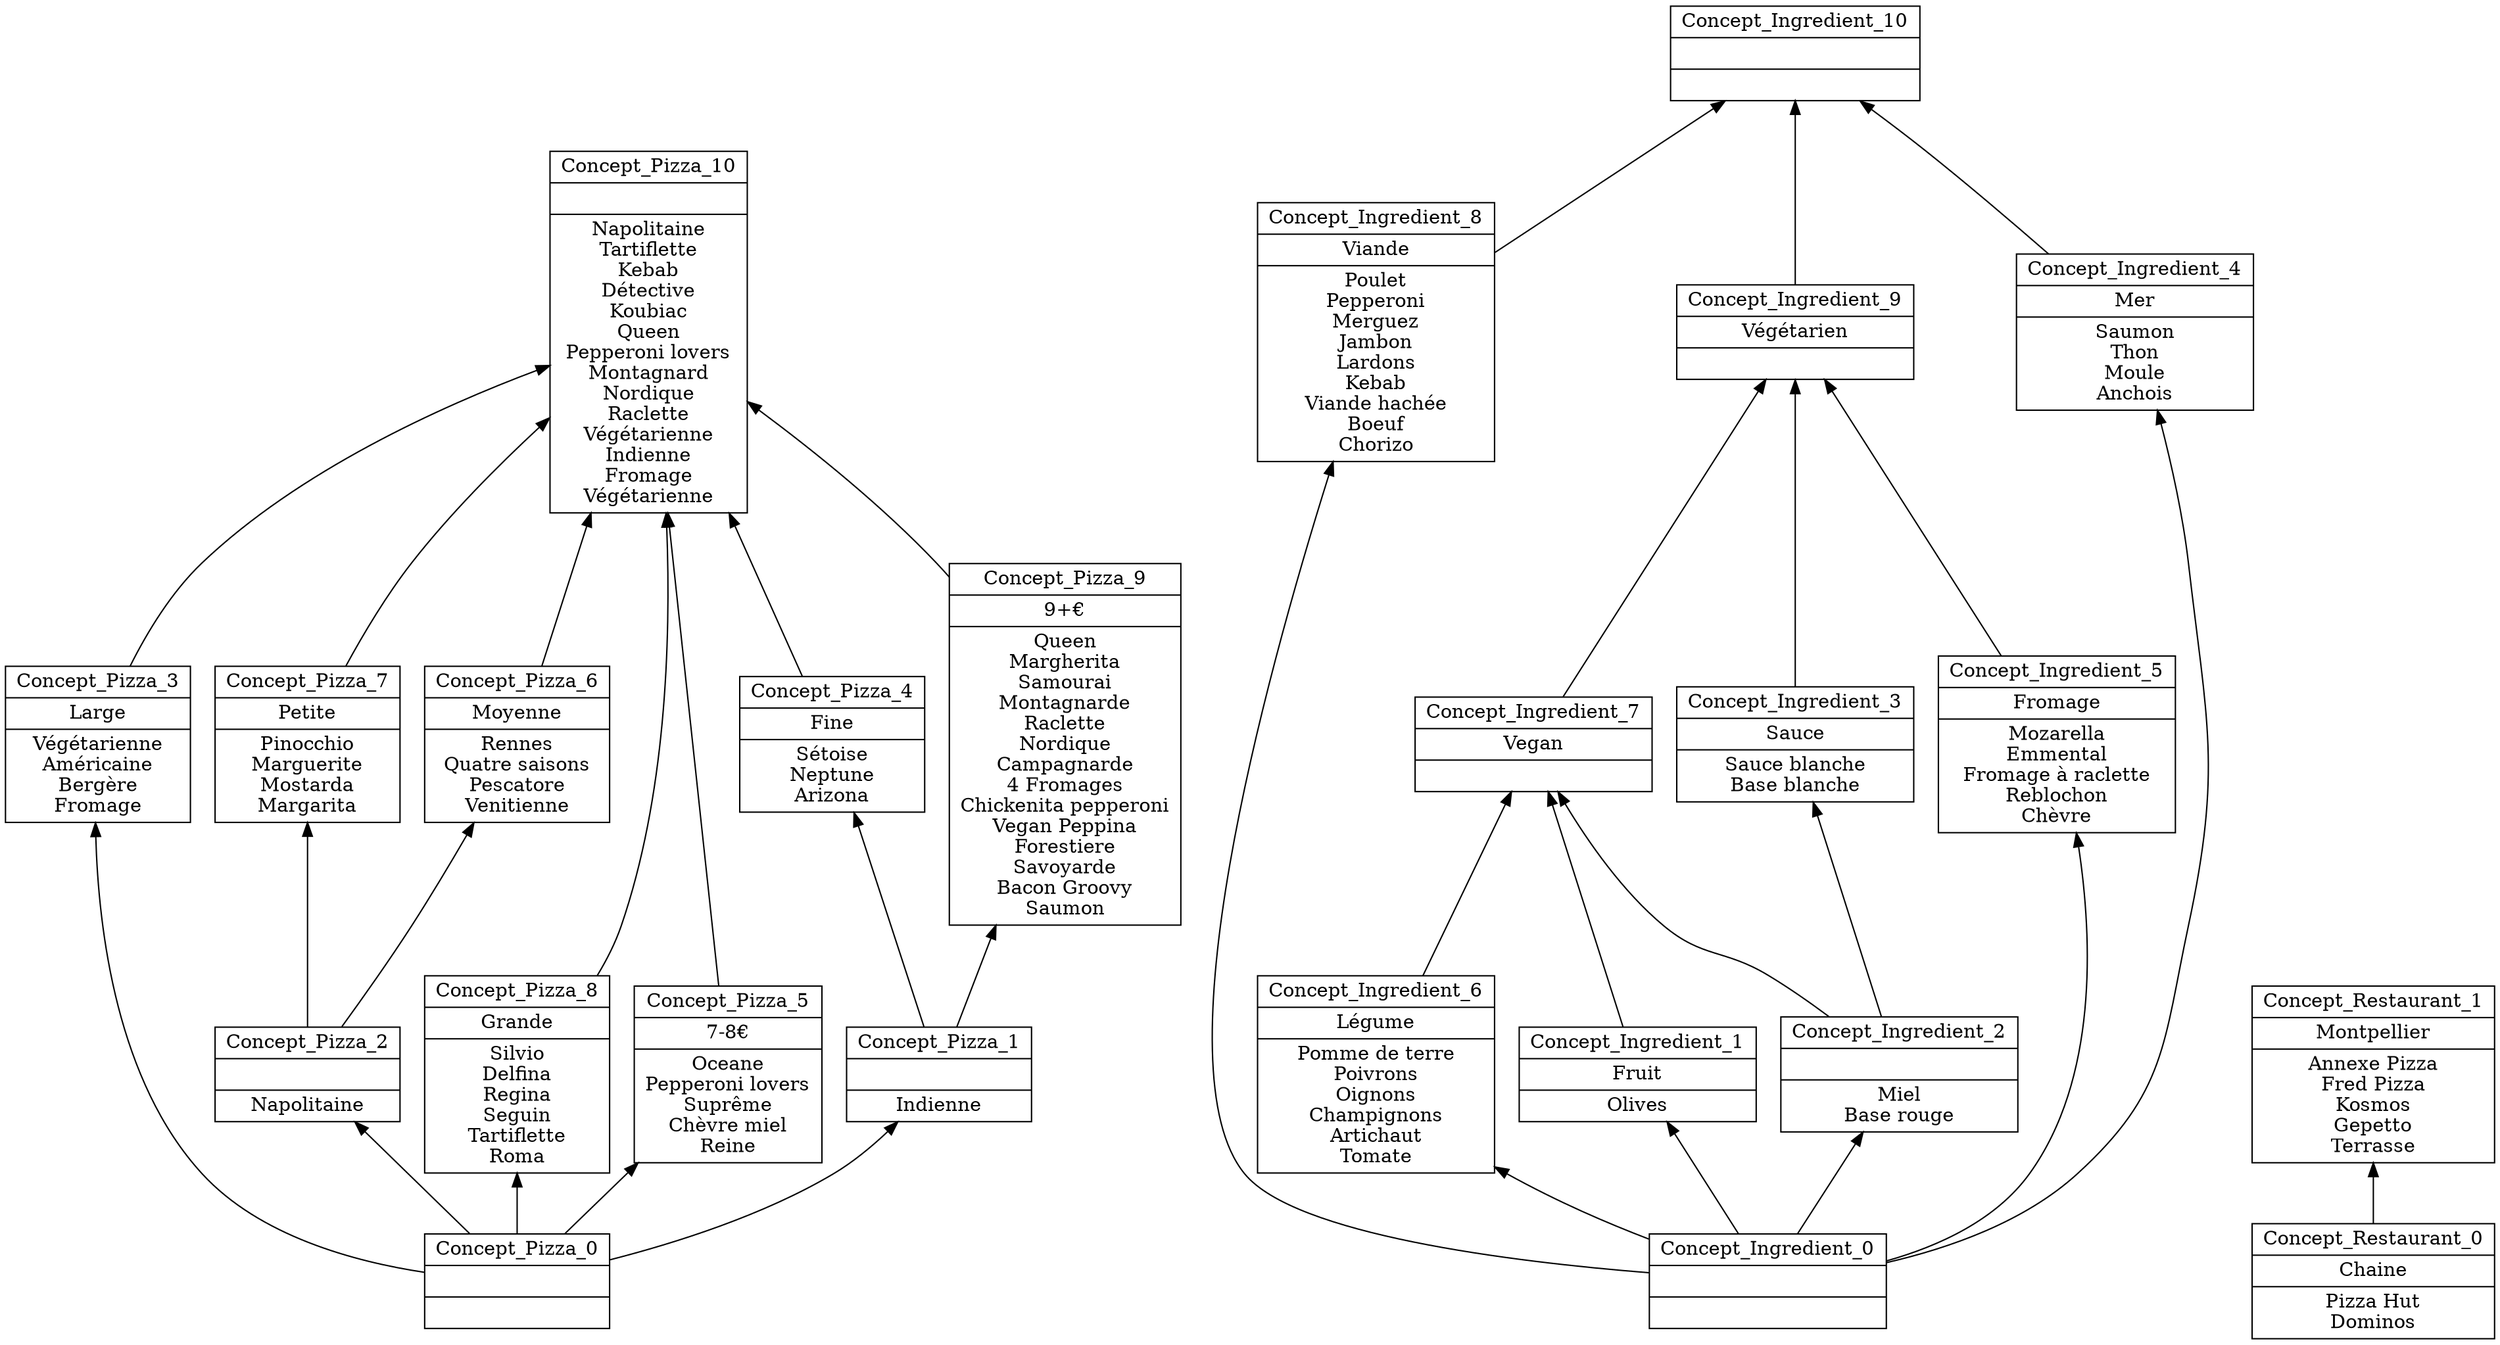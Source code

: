 digraph G { 
	rankdir=BT;
subgraph Pizza { 
label="Pizza";
1 [shape=record,label="{Concept_Pizza_10||Napolitaine\nTartiflette\nKebab\nDétective\nKoubiac\nQueen\nPepperoni lovers\nMontagnard\nNordique\nRaclette\nVégétarienne\nIndienne\nFromage\nVégétarienne\n}"];
2 [shape=record,label="{Concept_Pizza_4|Fine\n|Sétoise\nNeptune\nArizona\n}"];
3 [shape=record,label="{Concept_Pizza_0||}"];
4 [shape=record,label="{Concept_Pizza_3|Large\n|Végétarienne\nAméricaine\nBergère\nFromage\n}"];
5 [shape=record,label="{Concept_Pizza_7|Petite\n|Pinocchio\nMarguerite\nMostarda\nMargarita\n}"];
6 [shape=record,label="{Concept_Pizza_2||Napolitaine\n}"];
7 [shape=record,label="{Concept_Pizza_6|Moyenne\n|Rennes\nQuatre saisons\nPescatore\nVenitienne\n}"];
8 [shape=record,label="{Concept_Pizza_8|Grande\n|Silvio\nDelfina\nRegina\nSeguin\nTartiflette\nRoma\n}"];
9 [shape=record,label="{Concept_Pizza_5|7-8€\n|Oceane\nPepperoni lovers\nSuprême\nChèvre miel\nReine\n}"];
10 [shape=record,label="{Concept_Pizza_1||Indienne\n}"];
11 [shape=record,label="{Concept_Pizza_9|9+€\n|Queen\nMargherita\nSamourai\nMontagnarde\nRaclette\nNordique\nCampagnarde\n4 Fromages\nChickenita pepperoni\nVegan Peppina\nForestiere\nSavoyarde\nBacon Groovy\nSaumon\n}"];
	4 -> 1
	8 -> 1
	11 -> 1
	5 -> 1
	9 -> 1
	2 -> 1
	7 -> 1
	10 -> 2
	3 -> 4
	6 -> 5
	3 -> 6
	6 -> 7
	3 -> 8
	3 -> 9
	3 -> 10
	10 -> 11
}
subgraph Ingredient { 
label="Ingredient";
12 [shape=record,label="{Concept_Ingredient_10||}"];
13 [shape=record,label="{Concept_Ingredient_8|Viande\n|Poulet\nPepperoni\nMerguez\nJambon\nLardons\nKebab\nViande hachée\nBoeuf\nChorizo\n}"];
14 [shape=record,label="{Concept_Ingredient_0||}"];
15 [shape=record,label="{Concept_Ingredient_6|Légume\n|Pomme de terre\nPoivrons\nOignons\nChampignons\nArtichaut\nTomate\n}"];
16 [shape=record,label="{Concept_Ingredient_5|Fromage\n|Mozarella\nEmmental\nFromage à raclette\nReblochon\nChèvre\n}"];
17 [shape=record,label="{Concept_Ingredient_1|Fruit\n|Olives\n}"];
18 [shape=record,label="{Concept_Ingredient_4|Mer\n|Saumon\nThon\nMoule\nAnchois\n}"];
19 [shape=record,label="{Concept_Ingredient_3|Sauce\n|Sauce blanche\nBase blanche\n}"];
20 [shape=record,label="{Concept_Ingredient_2||Miel\nBase rouge\n}"];
21 [shape=record,label="{Concept_Ingredient_7|Vegan\n|}"];
22 [shape=record,label="{Concept_Ingredient_9|Végétarien\n|}"];
	13 -> 12
	22 -> 12
	18 -> 12
	14 -> 13
	14 -> 15
	14 -> 16
	14 -> 17
	14 -> 18
	20 -> 19
	14 -> 20
	15 -> 21
	17 -> 21
	20 -> 21
	16 -> 22
	19 -> 22
	21 -> 22
}
subgraph Restaurant { 
label="Restaurant";
23 [shape=record,label="{Concept_Restaurant_1|Montpellier\n|Annexe Pizza\nFred Pizza\nKosmos\nGepetto\nTerrasse\n}"];
24 [shape=record,label="{Concept_Restaurant_0|Chaine\n|Pizza Hut\nDominos\n}"];
	24 -> 23
}
}